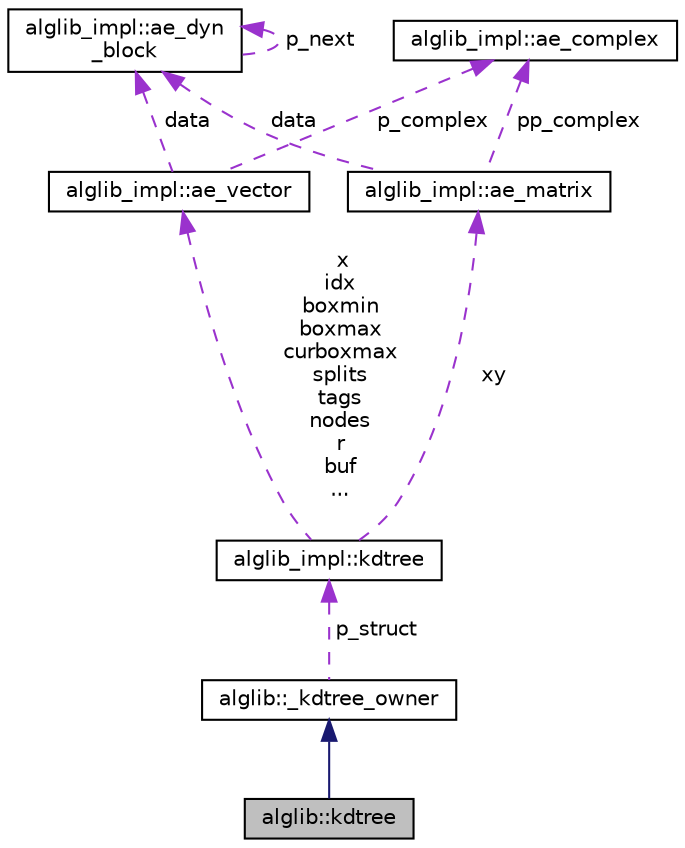 digraph "alglib::kdtree"
{
  edge [fontname="Helvetica",fontsize="10",labelfontname="Helvetica",labelfontsize="10"];
  node [fontname="Helvetica",fontsize="10",shape=record];
  Node2 [label="alglib::kdtree",height=0.2,width=0.4,color="black", fillcolor="grey75", style="filled", fontcolor="black"];
  Node3 -> Node2 [dir="back",color="midnightblue",fontsize="10",style="solid",fontname="Helvetica"];
  Node3 [label="alglib::_kdtree_owner",height=0.2,width=0.4,color="black", fillcolor="white", style="filled",URL="$classalglib_1_1__kdtree__owner.html"];
  Node4 -> Node3 [dir="back",color="darkorchid3",fontsize="10",style="dashed",label=" p_struct" ,fontname="Helvetica"];
  Node4 [label="alglib_impl::kdtree",height=0.2,width=0.4,color="black", fillcolor="white", style="filled",URL="$structalglib__impl_1_1kdtree.html"];
  Node5 -> Node4 [dir="back",color="darkorchid3",fontsize="10",style="dashed",label=" x\nidx\nboxmin\nboxmax\ncurboxmax\nsplits\ntags\nnodes\nr\nbuf\n..." ,fontname="Helvetica"];
  Node5 [label="alglib_impl::ae_vector",height=0.2,width=0.4,color="black", fillcolor="white", style="filled",URL="$structalglib__impl_1_1ae__vector.html"];
  Node6 -> Node5 [dir="back",color="darkorchid3",fontsize="10",style="dashed",label=" data" ,fontname="Helvetica"];
  Node6 [label="alglib_impl::ae_dyn\l_block",height=0.2,width=0.4,color="black", fillcolor="white", style="filled",URL="$structalglib__impl_1_1ae__dyn__block.html"];
  Node6 -> Node6 [dir="back",color="darkorchid3",fontsize="10",style="dashed",label=" p_next" ,fontname="Helvetica"];
  Node7 -> Node5 [dir="back",color="darkorchid3",fontsize="10",style="dashed",label=" p_complex" ,fontname="Helvetica"];
  Node7 [label="alglib_impl::ae_complex",height=0.2,width=0.4,color="black", fillcolor="white", style="filled",URL="$structalglib__impl_1_1ae__complex.html"];
  Node8 -> Node4 [dir="back",color="darkorchid3",fontsize="10",style="dashed",label=" xy" ,fontname="Helvetica"];
  Node8 [label="alglib_impl::ae_matrix",height=0.2,width=0.4,color="black", fillcolor="white", style="filled",URL="$structalglib__impl_1_1ae__matrix.html"];
  Node6 -> Node8 [dir="back",color="darkorchid3",fontsize="10",style="dashed",label=" data" ,fontname="Helvetica"];
  Node7 -> Node8 [dir="back",color="darkorchid3",fontsize="10",style="dashed",label=" pp_complex" ,fontname="Helvetica"];
}
